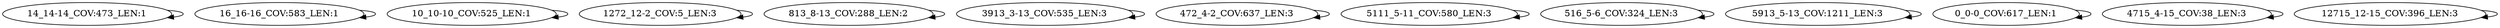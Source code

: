 digraph G {
    "14_14-14_COV:473_LEN:1" -> "14_14-14_COV:473_LEN:1";
    "16_16-16_COV:583_LEN:1" -> "16_16-16_COV:583_LEN:1";
    "10_10-10_COV:525_LEN:1" -> "10_10-10_COV:525_LEN:1";
    "1272_12-2_COV:5_LEN:3" -> "1272_12-2_COV:5_LEN:3";
    "813_8-13_COV:288_LEN:2" -> "813_8-13_COV:288_LEN:2";
    "3913_3-13_COV:535_LEN:3" -> "3913_3-13_COV:535_LEN:3";
    "472_4-2_COV:637_LEN:3" -> "472_4-2_COV:637_LEN:3";
    "5111_5-11_COV:580_LEN:3" -> "5111_5-11_COV:580_LEN:3";
    "516_5-6_COV:324_LEN:3" -> "516_5-6_COV:324_LEN:3";
    "5913_5-13_COV:1211_LEN:3" -> "5913_5-13_COV:1211_LEN:3";
    "0_0-0_COV:617_LEN:1" -> "0_0-0_COV:617_LEN:1";
    "4715_4-15_COV:38_LEN:3" -> "4715_4-15_COV:38_LEN:3";
    "12715_12-15_COV:396_LEN:3" -> "12715_12-15_COV:396_LEN:3";
}
